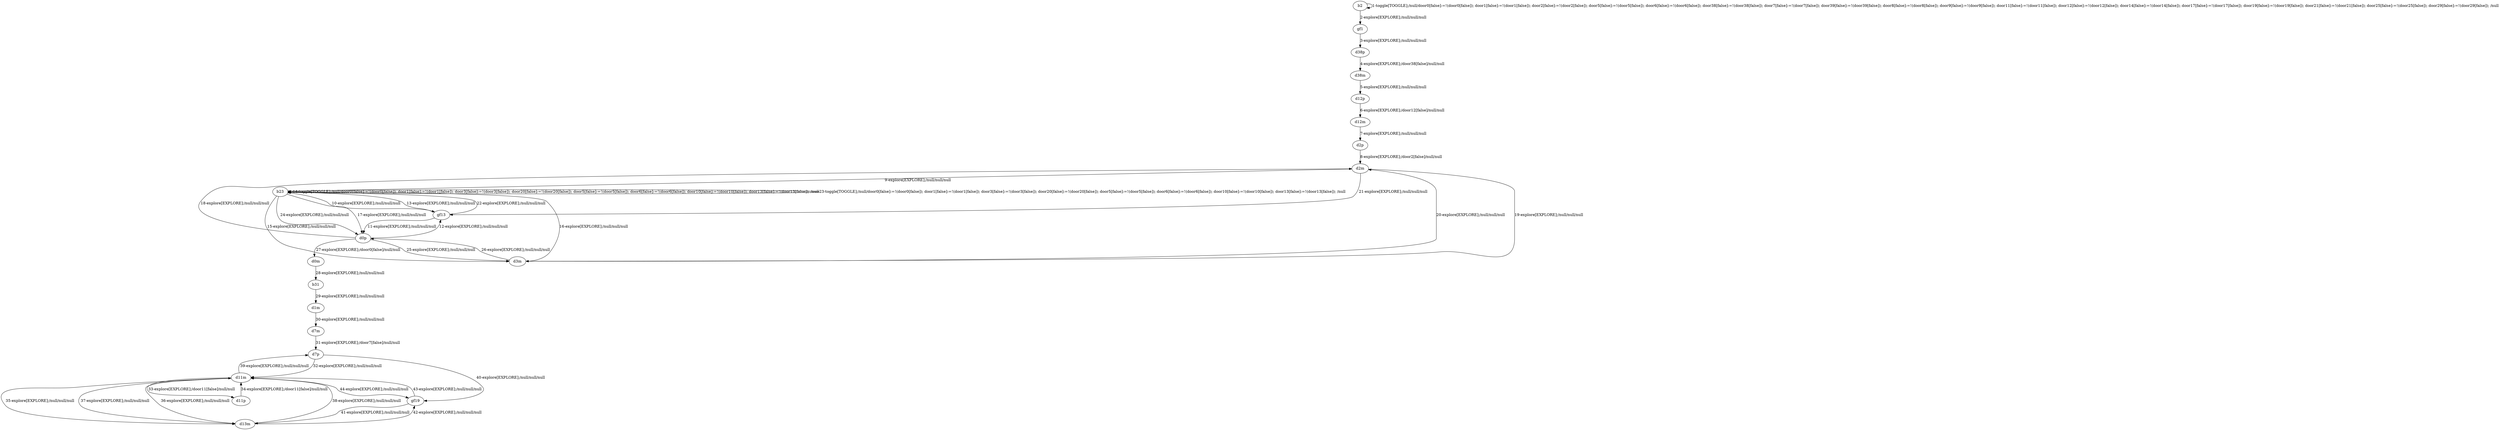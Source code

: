 # Total number of goals covered by this test: 1
# d11m --> gf19

digraph g {
"b2" -> "b2" [label = "1-toggle[TOGGLE];/null/door0[false]:=!(door0[false]); door1[false]:=!(door1[false]); door2[false]:=!(door2[false]); door5[false]:=!(door5[false]); door6[false]:=!(door6[false]); door38[false]:=!(door38[false]); door7[false]:=!(door7[false]); door39[false]:=!(door39[false]); door8[false]:=!(door8[false]); door9[false]:=!(door9[false]); door11[false]:=!(door11[false]); door12[false]:=!(door12[false]); door14[false]:=!(door14[false]); door17[false]:=!(door17[false]); door19[false]:=!(door19[false]); door21[false]:=!(door21[false]); door25[false]:=!(door25[false]); door29[false]:=!(door29[false]); /null"];
"b2" -> "gf1" [label = "2-explore[EXPLORE];/null/null/null"];
"gf1" -> "d38p" [label = "3-explore[EXPLORE];/null/null/null"];
"d38p" -> "d38m" [label = "4-explore[EXPLORE];/door38[false]/null/null"];
"d38m" -> "d12p" [label = "5-explore[EXPLORE];/null/null/null"];
"d12p" -> "d12m" [label = "6-explore[EXPLORE];/door12[false]/null/null"];
"d12m" -> "d2p" [label = "7-explore[EXPLORE];/null/null/null"];
"d2p" -> "d2m" [label = "8-explore[EXPLORE];/door2[false]/null/null"];
"d2m" -> "b23" [label = "9-explore[EXPLORE];/null/null/null"];
"b23" -> "gf13" [label = "10-explore[EXPLORE];/null/null/null"];
"gf13" -> "d0p" [label = "11-explore[EXPLORE];/null/null/null"];
"d0p" -> "gf13" [label = "12-explore[EXPLORE];/null/null/null"];
"gf13" -> "b23" [label = "13-explore[EXPLORE];/null/null/null"];
"b23" -> "b23" [label = "14-toggle[TOGGLE];/null/door0[false]:=!(door0[false]); door1[false]:=!(door1[false]); door3[false]:=!(door3[false]); door20[false]:=!(door20[false]); door5[false]:=!(door5[false]); door6[false]:=!(door6[false]); door10[false]:=!(door10[false]); door13[false]:=!(door13[false]); /null"];
"b23" -> "d3m" [label = "15-explore[EXPLORE];/null/null/null"];
"d3m" -> "b23" [label = "16-explore[EXPLORE];/null/null/null"];
"b23" -> "d0p" [label = "17-explore[EXPLORE];/null/null/null"];
"d0p" -> "d2m" [label = "18-explore[EXPLORE];/null/null/null"];
"d2m" -> "d3m" [label = "19-explore[EXPLORE];/null/null/null"];
"d3m" -> "d2m" [label = "20-explore[EXPLORE];/null/null/null"];
"d2m" -> "gf13" [label = "21-explore[EXPLORE];/null/null/null"];
"gf13" -> "b23" [label = "22-explore[EXPLORE];/null/null/null"];
"b23" -> "b23" [label = "23-toggle[TOGGLE];/null/door0[false]:=!(door0[false]); door1[false]:=!(door1[false]); door3[false]:=!(door3[false]); door20[false]:=!(door20[false]); door5[false]:=!(door5[false]); door6[false]:=!(door6[false]); door10[false]:=!(door10[false]); door13[false]:=!(door13[false]); /null"];
"b23" -> "d0p" [label = "24-explore[EXPLORE];/null/null/null"];
"d0p" -> "d3m" [label = "25-explore[EXPLORE];/null/null/null"];
"d3m" -> "d0p" [label = "26-explore[EXPLORE];/null/null/null"];
"d0p" -> "d0m" [label = "27-explore[EXPLORE];/door0[false]/null/null"];
"d0m" -> "b31" [label = "28-explore[EXPLORE];/null/null/null"];
"b31" -> "d1m" [label = "29-explore[EXPLORE];/null/null/null"];
"d1m" -> "d7m" [label = "30-explore[EXPLORE];/null/null/null"];
"d7m" -> "d7p" [label = "31-explore[EXPLORE];/door7[false]/null/null"];
"d7p" -> "d11m" [label = "32-explore[EXPLORE];/null/null/null"];
"d11m" -> "d11p" [label = "33-explore[EXPLORE];/door11[false]/null/null"];
"d11p" -> "d11m" [label = "34-explore[EXPLORE];/door11[false]/null/null"];
"d11m" -> "d13m" [label = "35-explore[EXPLORE];/null/null/null"];
"d13m" -> "d11m" [label = "36-explore[EXPLORE];/null/null/null"];
"d11m" -> "d13m" [label = "37-explore[EXPLORE];/null/null/null"];
"d13m" -> "d11m" [label = "38-explore[EXPLORE];/null/null/null"];
"d11m" -> "d7p" [label = "39-explore[EXPLORE];/null/null/null"];
"d7p" -> "gf19" [label = "40-explore[EXPLORE];/null/null/null"];
"gf19" -> "d13m" [label = "41-explore[EXPLORE];/null/null/null"];
"d13m" -> "gf19" [label = "42-explore[EXPLORE];/null/null/null"];
"gf19" -> "d11m" [label = "43-explore[EXPLORE];/null/null/null"];
"d11m" -> "gf19" [label = "44-explore[EXPLORE];/null/null/null"];
}